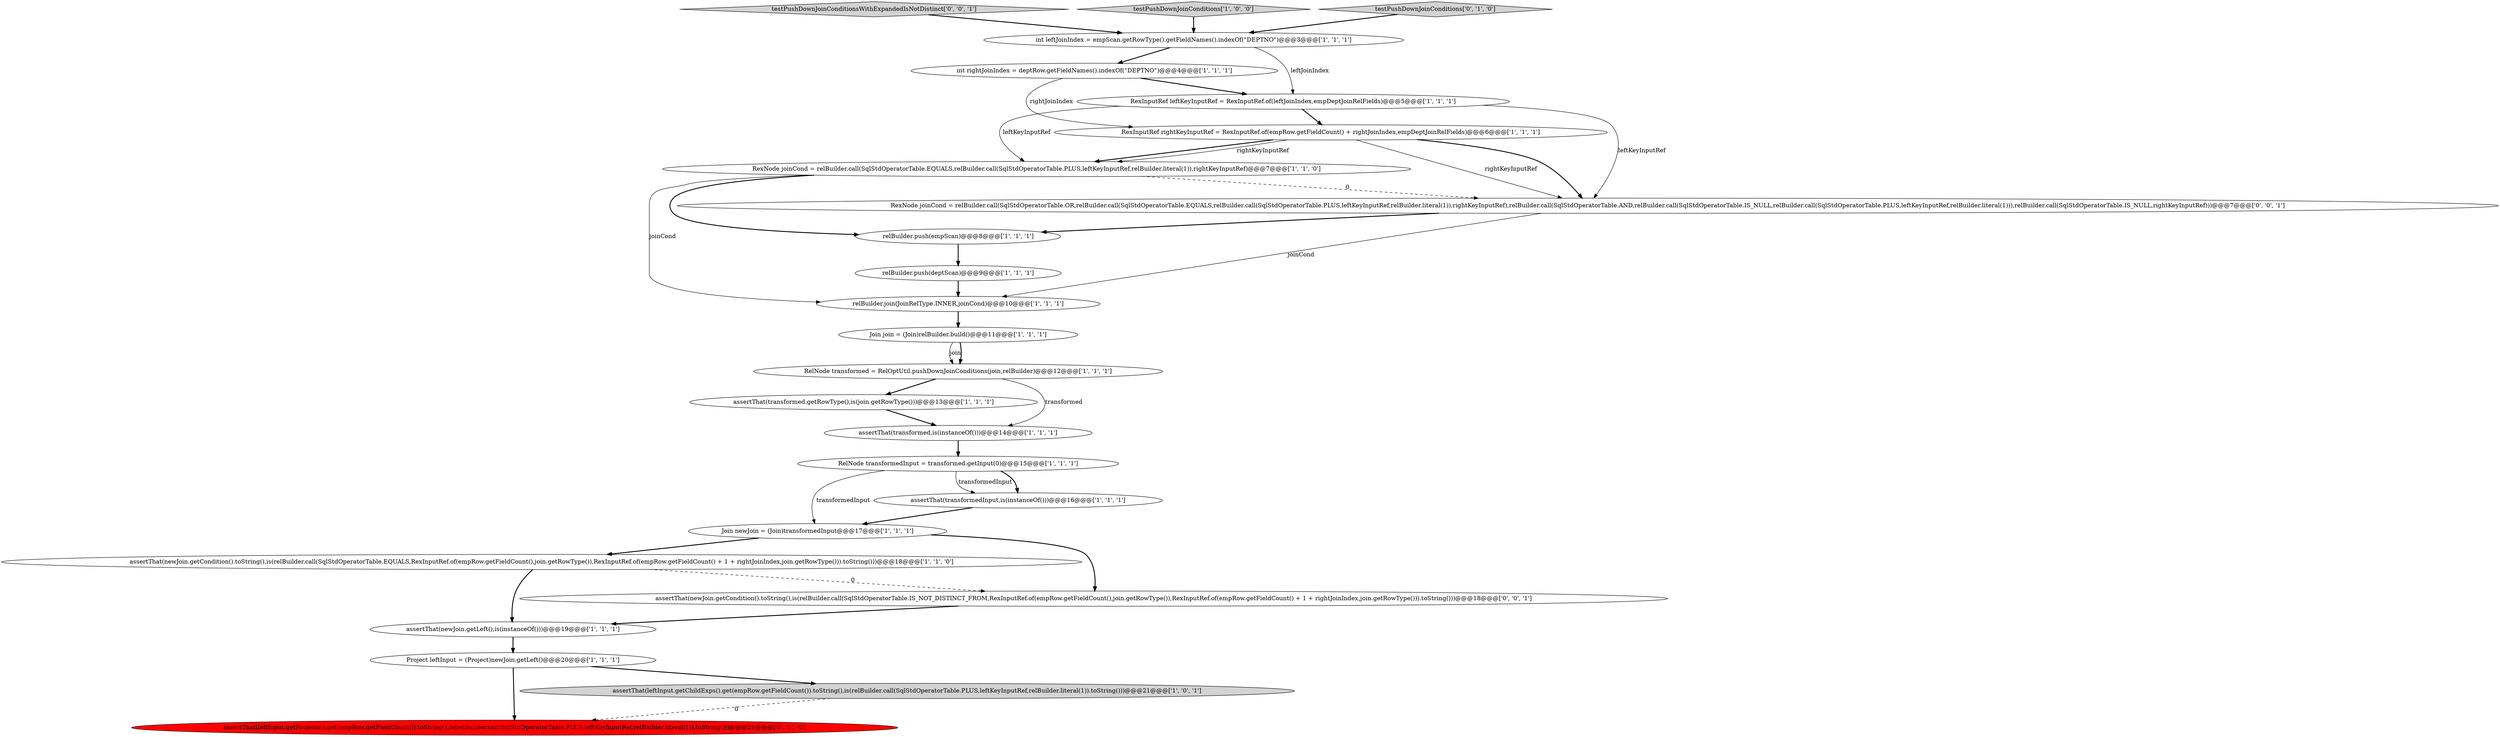 digraph {
3 [style = filled, label = "assertThat(newJoin.getCondition().toString(),is(relBuilder.call(SqlStdOperatorTable.EQUALS,RexInputRef.of(empRow.getFieldCount(),join.getRowType()),RexInputRef.of(empRow.getFieldCount() + 1 + rightJoinIndex,join.getRowType())).toString()))@@@18@@@['1', '1', '0']", fillcolor = white, shape = ellipse image = "AAA0AAABBB1BBB"];
1 [style = filled, label = "Join join = (Join)relBuilder.build()@@@11@@@['1', '1', '1']", fillcolor = white, shape = ellipse image = "AAA0AAABBB1BBB"];
20 [style = filled, label = "assertThat(leftInput.getProjects().get(empRow.getFieldCount()).toString(),is(relBuilder.call(SqlStdOperatorTable.PLUS,leftKeyInputRef,relBuilder.literal(1)).toString()))@@@21@@@['0', '1', '0']", fillcolor = red, shape = ellipse image = "AAA1AAABBB2BBB"];
24 [style = filled, label = "testPushDownJoinConditionsWithExpandedIsNotDistinct['0', '0', '1']", fillcolor = lightgray, shape = diamond image = "AAA0AAABBB3BBB"];
4 [style = filled, label = "Project leftInput = (Project)newJoin.getLeft()@@@20@@@['1', '1', '1']", fillcolor = white, shape = ellipse image = "AAA0AAABBB1BBB"];
0 [style = filled, label = "RelNode transformedInput = transformed.getInput(0)@@@15@@@['1', '1', '1']", fillcolor = white, shape = ellipse image = "AAA0AAABBB1BBB"];
19 [style = filled, label = "testPushDownJoinConditions['1', '0', '0']", fillcolor = lightgray, shape = diamond image = "AAA0AAABBB1BBB"];
16 [style = filled, label = "assertThat(transformed.getRowType(),is(join.getRowType()))@@@13@@@['1', '1', '1']", fillcolor = white, shape = ellipse image = "AAA0AAABBB1BBB"];
17 [style = filled, label = "assertThat(transformed,is(instanceOf()))@@@14@@@['1', '1', '1']", fillcolor = white, shape = ellipse image = "AAA0AAABBB1BBB"];
23 [style = filled, label = "RexNode joinCond = relBuilder.call(SqlStdOperatorTable.OR,relBuilder.call(SqlStdOperatorTable.EQUALS,relBuilder.call(SqlStdOperatorTable.PLUS,leftKeyInputRef,relBuilder.literal(1)),rightKeyInputRef),relBuilder.call(SqlStdOperatorTable.AND,relBuilder.call(SqlStdOperatorTable.IS_NULL,relBuilder.call(SqlStdOperatorTable.PLUS,leftKeyInputRef,relBuilder.literal(1))),relBuilder.call(SqlStdOperatorTable.IS_NULL,rightKeyInputRef)))@@@7@@@['0', '0', '1']", fillcolor = white, shape = ellipse image = "AAA0AAABBB3BBB"];
22 [style = filled, label = "assertThat(newJoin.getCondition().toString(),is(relBuilder.call(SqlStdOperatorTable.IS_NOT_DISTINCT_FROM,RexInputRef.of(empRow.getFieldCount(),join.getRowType()),RexInputRef.of(empRow.getFieldCount() + 1 + rightJoinIndex,join.getRowType())).toString()))@@@18@@@['0', '0', '1']", fillcolor = white, shape = ellipse image = "AAA0AAABBB3BBB"];
8 [style = filled, label = "relBuilder.join(JoinRelType.INNER,joinCond)@@@10@@@['1', '1', '1']", fillcolor = white, shape = ellipse image = "AAA0AAABBB1BBB"];
12 [style = filled, label = "RexNode joinCond = relBuilder.call(SqlStdOperatorTable.EQUALS,relBuilder.call(SqlStdOperatorTable.PLUS,leftKeyInputRef,relBuilder.literal(1)),rightKeyInputRef)@@@7@@@['1', '1', '0']", fillcolor = white, shape = ellipse image = "AAA0AAABBB1BBB"];
15 [style = filled, label = "relBuilder.push(empScan)@@@8@@@['1', '1', '1']", fillcolor = white, shape = ellipse image = "AAA0AAABBB1BBB"];
7 [style = filled, label = "RexInputRef rightKeyInputRef = RexInputRef.of(empRow.getFieldCount() + rightJoinIndex,empDeptJoinRelFields)@@@6@@@['1', '1', '1']", fillcolor = white, shape = ellipse image = "AAA0AAABBB1BBB"];
11 [style = filled, label = "assertThat(leftInput.getChildExps().get(empRow.getFieldCount()).toString(),is(relBuilder.call(SqlStdOperatorTable.PLUS,leftKeyInputRef,relBuilder.literal(1)).toString()))@@@21@@@['1', '0', '1']", fillcolor = lightgray, shape = ellipse image = "AAA0AAABBB1BBB"];
10 [style = filled, label = "int leftJoinIndex = empScan.getRowType().getFieldNames().indexOf(\"DEPTNO\")@@@3@@@['1', '1', '1']", fillcolor = white, shape = ellipse image = "AAA0AAABBB1BBB"];
14 [style = filled, label = "RelNode transformed = RelOptUtil.pushDownJoinConditions(join,relBuilder)@@@12@@@['1', '1', '1']", fillcolor = white, shape = ellipse image = "AAA0AAABBB1BBB"];
2 [style = filled, label = "assertThat(transformedInput,is(instanceOf()))@@@16@@@['1', '1', '1']", fillcolor = white, shape = ellipse image = "AAA0AAABBB1BBB"];
9 [style = filled, label = "Join newJoin = (Join)transformedInput@@@17@@@['1', '1', '1']", fillcolor = white, shape = ellipse image = "AAA0AAABBB1BBB"];
18 [style = filled, label = "RexInputRef leftKeyInputRef = RexInputRef.of(leftJoinIndex,empDeptJoinRelFields)@@@5@@@['1', '1', '1']", fillcolor = white, shape = ellipse image = "AAA0AAABBB1BBB"];
21 [style = filled, label = "testPushDownJoinConditions['0', '1', '0']", fillcolor = lightgray, shape = diamond image = "AAA0AAABBB2BBB"];
6 [style = filled, label = "int rightJoinIndex = deptRow.getFieldNames().indexOf(\"DEPTNO\")@@@4@@@['1', '1', '1']", fillcolor = white, shape = ellipse image = "AAA0AAABBB1BBB"];
5 [style = filled, label = "assertThat(newJoin.getLeft(),is(instanceOf()))@@@19@@@['1', '1', '1']", fillcolor = white, shape = ellipse image = "AAA0AAABBB1BBB"];
13 [style = filled, label = "relBuilder.push(deptScan)@@@9@@@['1', '1', '1']", fillcolor = white, shape = ellipse image = "AAA0AAABBB1BBB"];
9->22 [style = bold, label=""];
14->16 [style = bold, label=""];
24->10 [style = bold, label=""];
21->10 [style = bold, label=""];
15->13 [style = bold, label=""];
11->20 [style = dashed, label="0"];
12->23 [style = dashed, label="0"];
0->2 [style = solid, label="transformedInput"];
7->12 [style = bold, label=""];
6->18 [style = bold, label=""];
18->12 [style = solid, label="leftKeyInputRef"];
0->2 [style = bold, label=""];
12->15 [style = bold, label=""];
23->15 [style = bold, label=""];
0->9 [style = solid, label="transformedInput"];
19->10 [style = bold, label=""];
3->22 [style = dashed, label="0"];
16->17 [style = bold, label=""];
2->9 [style = bold, label=""];
10->6 [style = bold, label=""];
22->5 [style = bold, label=""];
8->1 [style = bold, label=""];
3->5 [style = bold, label=""];
7->12 [style = solid, label="rightKeyInputRef"];
17->0 [style = bold, label=""];
18->23 [style = solid, label="leftKeyInputRef"];
10->18 [style = solid, label="leftJoinIndex"];
7->23 [style = solid, label="rightKeyInputRef"];
14->17 [style = solid, label="transformed"];
7->23 [style = bold, label=""];
5->4 [style = bold, label=""];
23->8 [style = solid, label="joinCond"];
4->20 [style = bold, label=""];
1->14 [style = solid, label="join"];
9->3 [style = bold, label=""];
1->14 [style = bold, label=""];
13->8 [style = bold, label=""];
18->7 [style = bold, label=""];
4->11 [style = bold, label=""];
6->7 [style = solid, label="rightJoinIndex"];
12->8 [style = solid, label="joinCond"];
}
